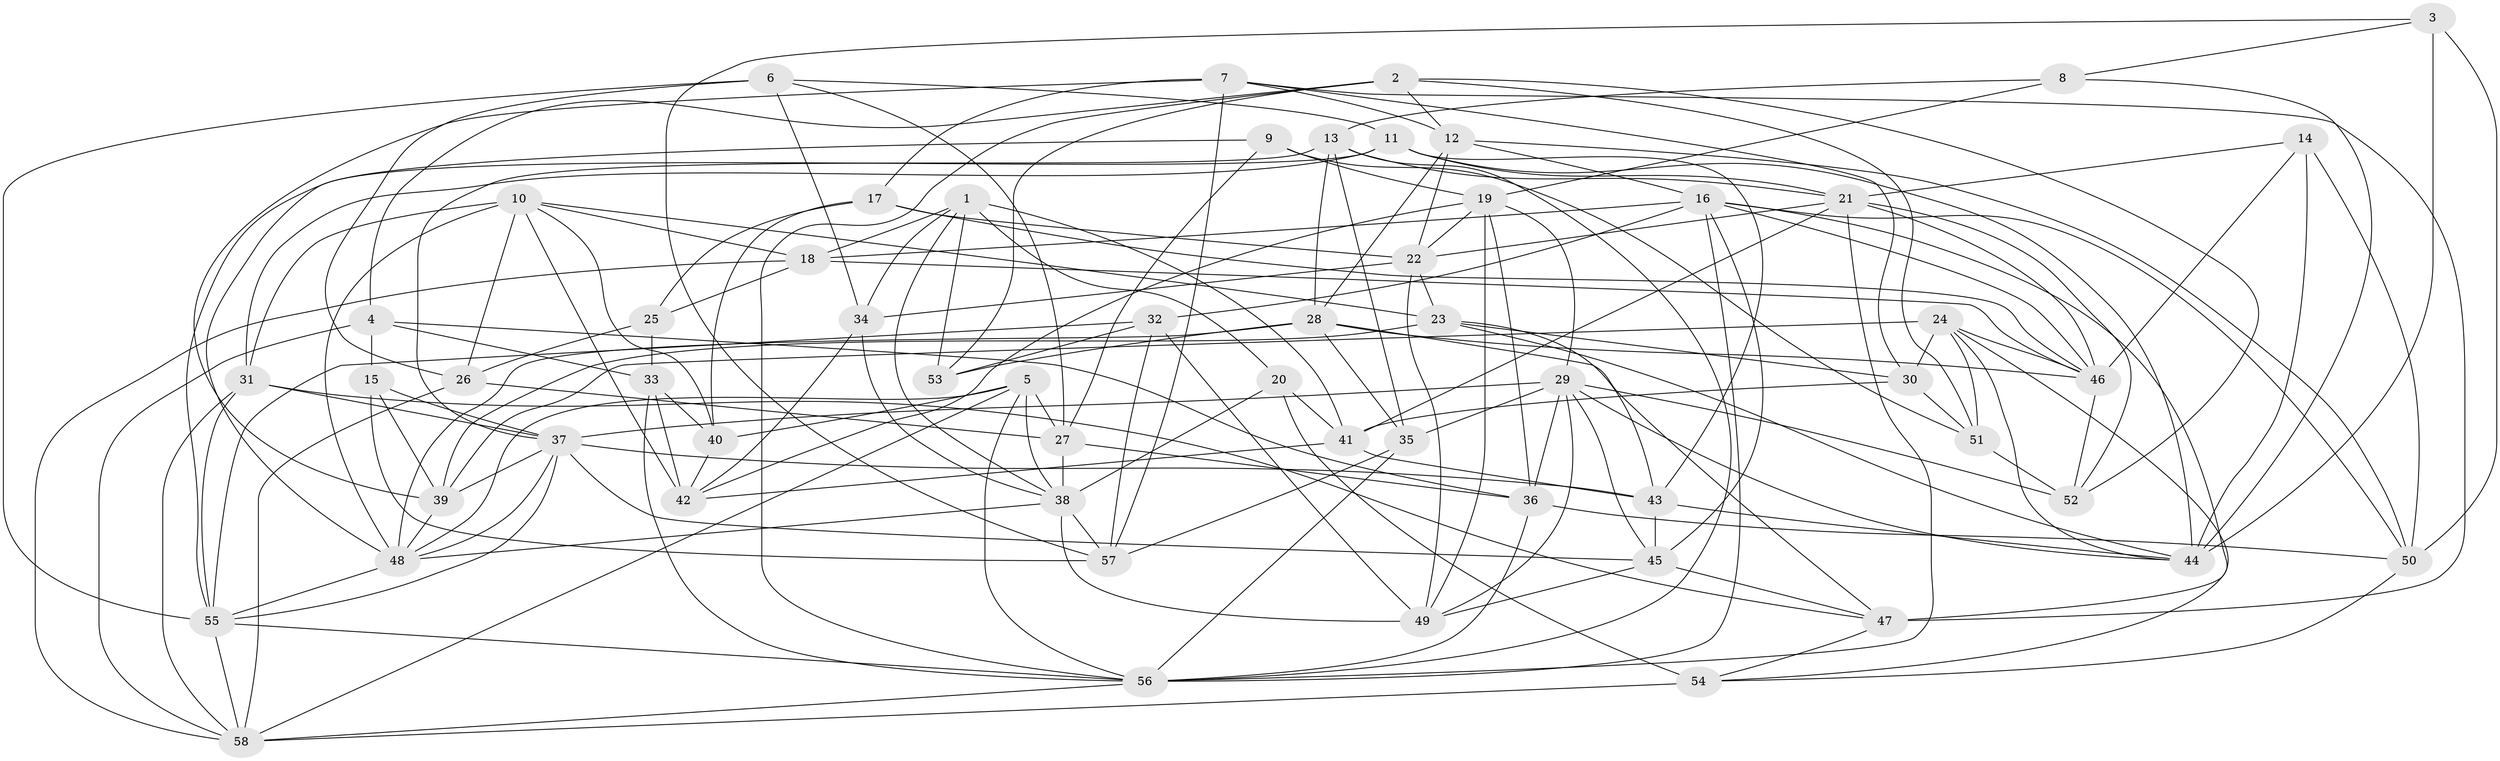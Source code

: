 // original degree distribution, {4: 1.0}
// Generated by graph-tools (version 1.1) at 2025/38/03/04/25 23:38:08]
// undirected, 58 vertices, 174 edges
graph export_dot {
  node [color=gray90,style=filled];
  1;
  2;
  3;
  4;
  5;
  6;
  7;
  8;
  9;
  10;
  11;
  12;
  13;
  14;
  15;
  16;
  17;
  18;
  19;
  20;
  21;
  22;
  23;
  24;
  25;
  26;
  27;
  28;
  29;
  30;
  31;
  32;
  33;
  34;
  35;
  36;
  37;
  38;
  39;
  40;
  41;
  42;
  43;
  44;
  45;
  46;
  47;
  48;
  49;
  50;
  51;
  52;
  53;
  54;
  55;
  56;
  57;
  58;
  1 -- 18 [weight=1.0];
  1 -- 20 [weight=1.0];
  1 -- 34 [weight=1.0];
  1 -- 38 [weight=1.0];
  1 -- 41 [weight=1.0];
  1 -- 53 [weight=1.0];
  2 -- 4 [weight=1.0];
  2 -- 12 [weight=1.0];
  2 -- 51 [weight=1.0];
  2 -- 52 [weight=1.0];
  2 -- 53 [weight=1.0];
  2 -- 56 [weight=1.0];
  3 -- 8 [weight=1.0];
  3 -- 44 [weight=2.0];
  3 -- 50 [weight=2.0];
  3 -- 57 [weight=1.0];
  4 -- 15 [weight=1.0];
  4 -- 33 [weight=2.0];
  4 -- 36 [weight=1.0];
  4 -- 58 [weight=1.0];
  5 -- 27 [weight=1.0];
  5 -- 38 [weight=1.0];
  5 -- 40 [weight=1.0];
  5 -- 48 [weight=1.0];
  5 -- 56 [weight=1.0];
  5 -- 58 [weight=1.0];
  6 -- 11 [weight=1.0];
  6 -- 26 [weight=2.0];
  6 -- 27 [weight=1.0];
  6 -- 34 [weight=1.0];
  6 -- 55 [weight=1.0];
  7 -- 12 [weight=1.0];
  7 -- 17 [weight=1.0];
  7 -- 30 [weight=1.0];
  7 -- 39 [weight=1.0];
  7 -- 47 [weight=1.0];
  7 -- 57 [weight=1.0];
  8 -- 13 [weight=1.0];
  8 -- 19 [weight=1.0];
  8 -- 44 [weight=1.0];
  9 -- 19 [weight=1.0];
  9 -- 27 [weight=1.0];
  9 -- 48 [weight=1.0];
  9 -- 51 [weight=1.0];
  10 -- 18 [weight=1.0];
  10 -- 23 [weight=1.0];
  10 -- 26 [weight=2.0];
  10 -- 31 [weight=1.0];
  10 -- 40 [weight=1.0];
  10 -- 42 [weight=1.0];
  10 -- 48 [weight=1.0];
  11 -- 21 [weight=1.0];
  11 -- 31 [weight=1.0];
  11 -- 43 [weight=1.0];
  11 -- 44 [weight=1.0];
  11 -- 55 [weight=1.0];
  12 -- 16 [weight=1.0];
  12 -- 22 [weight=1.0];
  12 -- 28 [weight=1.0];
  12 -- 50 [weight=1.0];
  13 -- 21 [weight=1.0];
  13 -- 28 [weight=1.0];
  13 -- 35 [weight=1.0];
  13 -- 37 [weight=1.0];
  13 -- 56 [weight=1.0];
  14 -- 21 [weight=1.0];
  14 -- 44 [weight=2.0];
  14 -- 46 [weight=1.0];
  14 -- 50 [weight=2.0];
  15 -- 37 [weight=1.0];
  15 -- 39 [weight=1.0];
  15 -- 57 [weight=1.0];
  16 -- 18 [weight=1.0];
  16 -- 32 [weight=1.0];
  16 -- 45 [weight=1.0];
  16 -- 46 [weight=1.0];
  16 -- 47 [weight=1.0];
  16 -- 50 [weight=1.0];
  16 -- 56 [weight=1.0];
  17 -- 22 [weight=1.0];
  17 -- 25 [weight=1.0];
  17 -- 40 [weight=2.0];
  17 -- 46 [weight=1.0];
  18 -- 25 [weight=1.0];
  18 -- 46 [weight=1.0];
  18 -- 58 [weight=1.0];
  19 -- 22 [weight=1.0];
  19 -- 29 [weight=2.0];
  19 -- 36 [weight=1.0];
  19 -- 42 [weight=1.0];
  19 -- 49 [weight=3.0];
  20 -- 38 [weight=2.0];
  20 -- 41 [weight=1.0];
  20 -- 54 [weight=2.0];
  21 -- 22 [weight=1.0];
  21 -- 41 [weight=1.0];
  21 -- 46 [weight=1.0];
  21 -- 52 [weight=1.0];
  21 -- 56 [weight=1.0];
  22 -- 23 [weight=1.0];
  22 -- 34 [weight=2.0];
  22 -- 49 [weight=1.0];
  23 -- 30 [weight=1.0];
  23 -- 39 [weight=1.0];
  23 -- 43 [weight=1.0];
  23 -- 44 [weight=1.0];
  24 -- 30 [weight=1.0];
  24 -- 39 [weight=1.0];
  24 -- 44 [weight=1.0];
  24 -- 46 [weight=1.0];
  24 -- 51 [weight=1.0];
  24 -- 54 [weight=1.0];
  25 -- 26 [weight=3.0];
  25 -- 33 [weight=1.0];
  26 -- 27 [weight=1.0];
  26 -- 58 [weight=2.0];
  27 -- 36 [weight=1.0];
  27 -- 38 [weight=1.0];
  28 -- 35 [weight=2.0];
  28 -- 46 [weight=1.0];
  28 -- 47 [weight=1.0];
  28 -- 48 [weight=1.0];
  28 -- 53 [weight=1.0];
  29 -- 35 [weight=1.0];
  29 -- 36 [weight=1.0];
  29 -- 37 [weight=1.0];
  29 -- 44 [weight=1.0];
  29 -- 45 [weight=1.0];
  29 -- 49 [weight=1.0];
  29 -- 52 [weight=2.0];
  30 -- 41 [weight=1.0];
  30 -- 51 [weight=2.0];
  31 -- 37 [weight=1.0];
  31 -- 47 [weight=1.0];
  31 -- 55 [weight=1.0];
  31 -- 58 [weight=1.0];
  32 -- 49 [weight=2.0];
  32 -- 53 [weight=1.0];
  32 -- 55 [weight=1.0];
  32 -- 57 [weight=1.0];
  33 -- 40 [weight=1.0];
  33 -- 42 [weight=1.0];
  33 -- 56 [weight=1.0];
  34 -- 38 [weight=1.0];
  34 -- 42 [weight=1.0];
  35 -- 56 [weight=1.0];
  35 -- 57 [weight=1.0];
  36 -- 50 [weight=1.0];
  36 -- 56 [weight=1.0];
  37 -- 39 [weight=1.0];
  37 -- 43 [weight=1.0];
  37 -- 45 [weight=1.0];
  37 -- 48 [weight=1.0];
  37 -- 55 [weight=2.0];
  38 -- 48 [weight=1.0];
  38 -- 49 [weight=2.0];
  38 -- 57 [weight=1.0];
  39 -- 48 [weight=1.0];
  40 -- 42 [weight=1.0];
  41 -- 42 [weight=1.0];
  41 -- 43 [weight=1.0];
  43 -- 44 [weight=1.0];
  43 -- 45 [weight=1.0];
  45 -- 47 [weight=1.0];
  45 -- 49 [weight=1.0];
  46 -- 52 [weight=1.0];
  47 -- 54 [weight=1.0];
  48 -- 55 [weight=1.0];
  50 -- 54 [weight=1.0];
  51 -- 52 [weight=1.0];
  54 -- 58 [weight=1.0];
  55 -- 56 [weight=1.0];
  55 -- 58 [weight=2.0];
  56 -- 58 [weight=1.0];
}
